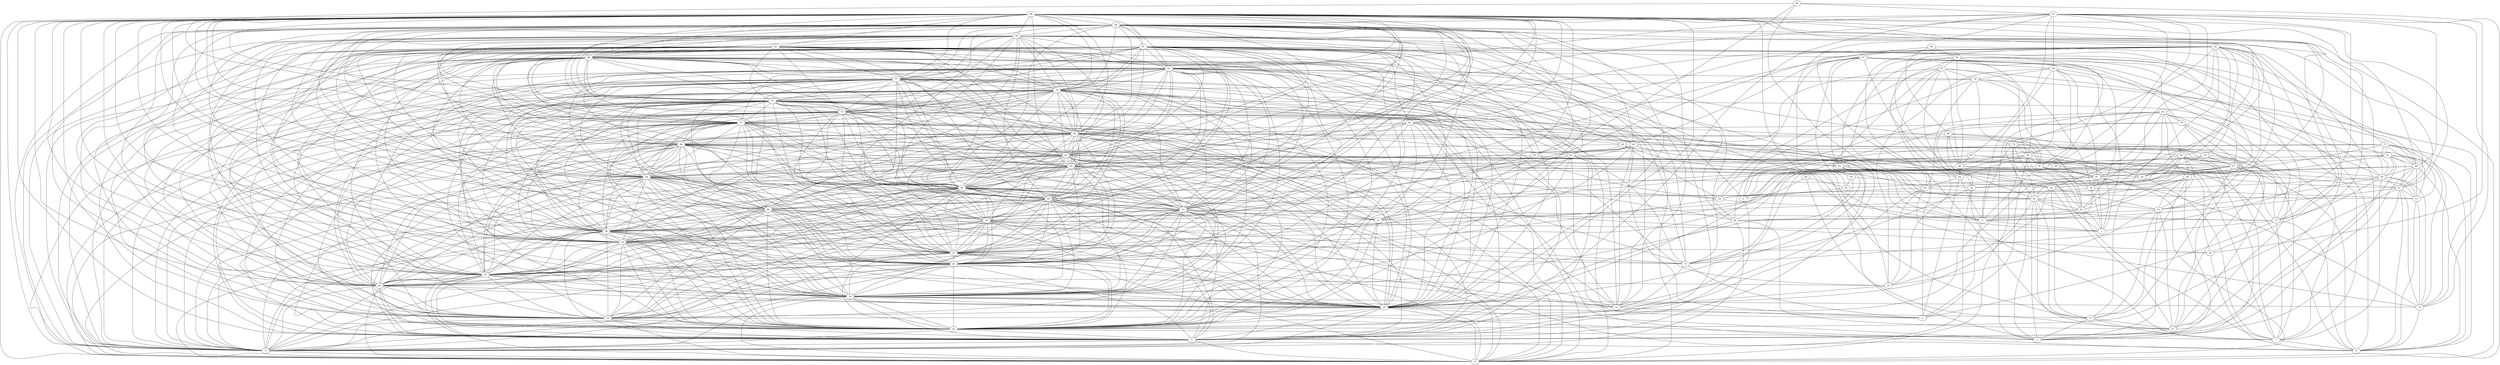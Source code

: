 digraph "sensornet-topology" {
label = "";
rankdir="BT";"0"->"4" [arrowhead = "both"] 
"0"->"5" [arrowhead = "both"] 
"0"->"16" [arrowhead = "both"] 
"0"->"18" [arrowhead = "both"] 
"0"->"20" [arrowhead = "both"] 
"0"->"23" [arrowhead = "both"] 
"0"->"25" [arrowhead = "both"] 
"0"->"26" [arrowhead = "both"] 
"0"->"34" [arrowhead = "both"] 
"0"->"41" [arrowhead = "both"] 
"0"->"44" [arrowhead = "both"] 
"0"->"46" [arrowhead = "both"] 
"0"->"47" [arrowhead = "both"] 
"0"->"54" [arrowhead = "both"] 
"0"->"55" [arrowhead = "both"] 
"0"->"66" [arrowhead = "both"] 
"0"->"68" [arrowhead = "both"] 
"0"->"70" [arrowhead = "both"] 
"0"->"72" [arrowhead = "both"] 
"0"->"73" [arrowhead = "both"] 
"0"->"75" [arrowhead = "both"] 
"0"->"76" [arrowhead = "both"] 
"0"->"84" [arrowhead = "both"] 
"0"->"91" [arrowhead = "both"] 
"0"->"94" [arrowhead = "both"] 
"0"->"96" [arrowhead = "both"] 
"0"->"97" [arrowhead = "both"] 
"1"->"8" [arrowhead = "both"] 
"1"->"22" [arrowhead = "both"] 
"1"->"30" [arrowhead = "both"] 
"1"->"39" [arrowhead = "both"] 
"1"->"47" [arrowhead = "both"] 
"1"->"58" [arrowhead = "both"] 
"1"->"66" [arrowhead = "both"] 
"1"->"72" [arrowhead = "both"] 
"1"->"80" [arrowhead = "both"] 
"1"->"97" [arrowhead = "both"] 
"2"->"8" [arrowhead = "both"] 
"2"->"13" [arrowhead = "both"] 
"2"->"14" [arrowhead = "both"] 
"2"->"37" [arrowhead = "both"] 
"2"->"45" [arrowhead = "both"] 
"2"->"58" [arrowhead = "both"] 
"2"->"63" [arrowhead = "both"] 
"2"->"64" [arrowhead = "both"] 
"2"->"95" [arrowhead = "both"] 
"3"->"15" [arrowhead = "both"] 
"3"->"17" [arrowhead = "both"] 
"3"->"18" [arrowhead = "both"] 
"3"->"20" [arrowhead = "both"] 
"3"->"32" [arrowhead = "both"] 
"3"->"42" [arrowhead = "both"] 
"3"->"65" [arrowhead = "both"] 
"3"->"67" [arrowhead = "both"] 
"3"->"82" [arrowhead = "both"] 
"3"->"85" [arrowhead = "both"] 
"3"->"88" [arrowhead = "both"] 
"3"->"92" [arrowhead = "both"] 
"4"->"5" [arrowhead = "both"] 
"4"->"12" [arrowhead = "both"] 
"4"->"16" [arrowhead = "both"] 
"4"->"18" [arrowhead = "both"] 
"4"->"20" [arrowhead = "both"] 
"4"->"23" [arrowhead = "both"] 
"4"->"24" [arrowhead = "both"] 
"4"->"25" [arrowhead = "both"] 
"4"->"26" [arrowhead = "both"] 
"4"->"27" [arrowhead = "both"] 
"4"->"28" [arrowhead = "both"] 
"4"->"34" [arrowhead = "both"] 
"4"->"38" [arrowhead = "both"] 
"4"->"39" [arrowhead = "both"] 
"4"->"40" [arrowhead = "both"] 
"4"->"41" [arrowhead = "both"] 
"4"->"44" [arrowhead = "both"] 
"4"->"46" [arrowhead = "both"] 
"4"->"55" [arrowhead = "both"] 
"4"->"62" [arrowhead = "both"] 
"4"->"66" [arrowhead = "both"] 
"4"->"68" [arrowhead = "both"] 
"4"->"70" [arrowhead = "both"] 
"4"->"73" [arrowhead = "both"] 
"4"->"75" [arrowhead = "both"] 
"4"->"76" [arrowhead = "both"] 
"4"->"77" [arrowhead = "both"] 
"4"->"84" [arrowhead = "both"] 
"4"->"88" [arrowhead = "both"] 
"4"->"89" [arrowhead = "both"] 
"4"->"90" [arrowhead = "both"] 
"4"->"91" [arrowhead = "both"] 
"4"->"94" [arrowhead = "both"] 
"4"->"96" [arrowhead = "both"] 
"5"->"9" [arrowhead = "both"] 
"5"->"12" [arrowhead = "both"] 
"5"->"16" [arrowhead = "both"] 
"5"->"18" [arrowhead = "both"] 
"5"->"20" [arrowhead = "both"] 
"5"->"21" [arrowhead = "both"] 
"5"->"23" [arrowhead = "both"] 
"5"->"25" [arrowhead = "both"] 
"5"->"26" [arrowhead = "both"] 
"5"->"34" [arrowhead = "both"] 
"5"->"38" [arrowhead = "both"] 
"5"->"41" [arrowhead = "both"] 
"5"->"44" [arrowhead = "both"] 
"5"->"46" [arrowhead = "both"] 
"5"->"54" [arrowhead = "both"] 
"5"->"60" [arrowhead = "both"] 
"5"->"62" [arrowhead = "both"] 
"5"->"66" [arrowhead = "both"] 
"5"->"68" [arrowhead = "both"] 
"5"->"70" [arrowhead = "both"] 
"5"->"73" [arrowhead = "both"] 
"5"->"75" [arrowhead = "both"] 
"5"->"76" [arrowhead = "both"] 
"5"->"84" [arrowhead = "both"] 
"5"->"88" [arrowhead = "both"] 
"5"->"91" [arrowhead = "both"] 
"5"->"93" [arrowhead = "both"] 
"5"->"94" [arrowhead = "both"] 
"5"->"96" [arrowhead = "both"] 
"6"->"7" [arrowhead = "both"] 
"6"->"10" [arrowhead = "both"] 
"6"->"11" [arrowhead = "both"] 
"6"->"21" [arrowhead = "both"] 
"6"->"33" [arrowhead = "both"] 
"6"->"37" [arrowhead = "both"] 
"6"->"44" [arrowhead = "both"] 
"6"->"57" [arrowhead = "both"] 
"6"->"60" [arrowhead = "both"] 
"6"->"61" [arrowhead = "both"] 
"6"->"71" [arrowhead = "both"] 
"6"->"75" [arrowhead = "both"] 
"6"->"83" [arrowhead = "both"] 
"6"->"87" [arrowhead = "both"] 
"7"->"12" [arrowhead = "both"] 
"7"->"17" [arrowhead = "both"] 
"7"->"22" [arrowhead = "both"] 
"7"->"24" [arrowhead = "both"] 
"7"->"36" [arrowhead = "both"] 
"7"->"37" [arrowhead = "both"] 
"7"->"56" [arrowhead = "both"] 
"7"->"62" [arrowhead = "both"] 
"7"->"67" [arrowhead = "both"] 
"7"->"72" [arrowhead = "both"] 
"7"->"74" [arrowhead = "both"] 
"7"->"87" [arrowhead = "both"] 
"8"->"21" [arrowhead = "both"] 
"8"->"22" [arrowhead = "both"] 
"8"->"30" [arrowhead = "both"] 
"8"->"45" [arrowhead = "both"] 
"8"->"51" [arrowhead = "both"] 
"8"->"52" [arrowhead = "both"] 
"8"->"55" [arrowhead = "both"] 
"8"->"72" [arrowhead = "both"] 
"8"->"80" [arrowhead = "both"] 
"8"->"81" [arrowhead = "both"] 
"8"->"89" [arrowhead = "both"] 
"9"->"35" [arrowhead = "both"] 
"9"->"49" [arrowhead = "both"] 
"9"->"78" [arrowhead = "both"] 
"9"->"79" [arrowhead = "both"] 
"9"->"84" [arrowhead = "both"] 
"9"->"85" [arrowhead = "both"] 
"10"->"11" [arrowhead = "both"] 
"10"->"20" [arrowhead = "both"] 
"10"->"21" [arrowhead = "both"] 
"10"->"43" [arrowhead = "both"] 
"10"->"47" [arrowhead = "both"] 
"10"->"56" [arrowhead = "both"] 
"10"->"61" [arrowhead = "both"] 
"10"->"71" [arrowhead = "both"] 
"10"->"79" [arrowhead = "both"] 
"10"->"97" [arrowhead = "both"] 
"11"->"21" [arrowhead = "both"] 
"11"->"30" [arrowhead = "both"] 
"11"->"43" [arrowhead = "both"] 
"11"->"56" [arrowhead = "both"] 
"11"->"60" [arrowhead = "both"] 
"11"->"62" [arrowhead = "both"] 
"11"->"64" [arrowhead = "both"] 
"11"->"71" [arrowhead = "both"] 
"12"->"16" [arrowhead = "both"] 
"12"->"18" [arrowhead = "both"] 
"12"->"20" [arrowhead = "both"] 
"12"->"21" [arrowhead = "both"] 
"12"->"23" [arrowhead = "both"] 
"12"->"25" [arrowhead = "both"] 
"12"->"26" [arrowhead = "both"] 
"12"->"27" [arrowhead = "both"] 
"12"->"31" [arrowhead = "both"] 
"12"->"34" [arrowhead = "both"] 
"12"->"38" [arrowhead = "both"] 
"12"->"39" [arrowhead = "both"] 
"12"->"40" [arrowhead = "both"] 
"12"->"41" [arrowhead = "both"] 
"12"->"44" [arrowhead = "both"] 
"12"->"46" [arrowhead = "both"] 
"12"->"47" [arrowhead = "both"] 
"12"->"54" [arrowhead = "both"] 
"12"->"55" [arrowhead = "both"] 
"12"->"57" [arrowhead = "both"] 
"12"->"66" [arrowhead = "both"] 
"12"->"68" [arrowhead = "both"] 
"12"->"70" [arrowhead = "both"] 
"12"->"73" [arrowhead = "both"] 
"12"->"75" [arrowhead = "both"] 
"12"->"76" [arrowhead = "both"] 
"12"->"77" [arrowhead = "both"] 
"12"->"81" [arrowhead = "both"] 
"12"->"84" [arrowhead = "both"] 
"12"->"88" [arrowhead = "both"] 
"12"->"89" [arrowhead = "both"] 
"12"->"90" [arrowhead = "both"] 
"12"->"91" [arrowhead = "both"] 
"12"->"94" [arrowhead = "both"] 
"12"->"96" [arrowhead = "both"] 
"12"->"97" [arrowhead = "both"] 
"13"->"14" [arrowhead = "both"] 
"13"->"19" [arrowhead = "both"] 
"13"->"20" [arrowhead = "both"] 
"13"->"27" [arrowhead = "both"] 
"13"->"39" [arrowhead = "both"] 
"13"->"40" [arrowhead = "both"] 
"13"->"52" [arrowhead = "both"] 
"13"->"64" [arrowhead = "both"] 
"13"->"70" [arrowhead = "both"] 
"13"->"75" [arrowhead = "both"] 
"13"->"77" [arrowhead = "both"] 
"13"->"89" [arrowhead = "both"] 
"13"->"90" [arrowhead = "both"] 
"14"->"24" [arrowhead = "both"] 
"14"->"27" [arrowhead = "both"] 
"14"->"37" [arrowhead = "both"] 
"14"->"39" [arrowhead = "both"] 
"14"->"40" [arrowhead = "both"] 
"14"->"52" [arrowhead = "both"] 
"14"->"63" [arrowhead = "both"] 
"14"->"68" [arrowhead = "both"] 
"14"->"77" [arrowhead = "both"] 
"14"->"87" [arrowhead = "both"] 
"14"->"89" [arrowhead = "both"] 
"14"->"90" [arrowhead = "both"] 
"15"->"17" [arrowhead = "both"] 
"15"->"28" [arrowhead = "both"] 
"15"->"32" [arrowhead = "both"] 
"15"->"42" [arrowhead = "both"] 
"15"->"50" [arrowhead = "both"] 
"15"->"53" [arrowhead = "both"] 
"15"->"61" [arrowhead = "both"] 
"15"->"67" [arrowhead = "both"] 
"15"->"74" [arrowhead = "both"] 
"15"->"78" [arrowhead = "both"] 
"15"->"82" [arrowhead = "both"] 
"15"->"92" [arrowhead = "both"] 
"16"->"18" [arrowhead = "both"] 
"16"->"20" [arrowhead = "both"] 
"16"->"23" [arrowhead = "both"] 
"16"->"25" [arrowhead = "both"] 
"16"->"26" [arrowhead = "both"] 
"16"->"34" [arrowhead = "both"] 
"16"->"38" [arrowhead = "both"] 
"16"->"40" [arrowhead = "both"] 
"16"->"41" [arrowhead = "both"] 
"16"->"43" [arrowhead = "both"] 
"16"->"44" [arrowhead = "both"] 
"16"->"46" [arrowhead = "both"] 
"16"->"54" [arrowhead = "both"] 
"16"->"55" [arrowhead = "both"] 
"16"->"62" [arrowhead = "both"] 
"16"->"68" [arrowhead = "both"] 
"16"->"70" [arrowhead = "both"] 
"16"->"73" [arrowhead = "both"] 
"16"->"75" [arrowhead = "both"] 
"16"->"76" [arrowhead = "both"] 
"16"->"84" [arrowhead = "both"] 
"16"->"88" [arrowhead = "both"] 
"16"->"91" [arrowhead = "both"] 
"16"->"94" [arrowhead = "both"] 
"16"->"96" [arrowhead = "both"] 
"17"->"18" [arrowhead = "both"] 
"17"->"32" [arrowhead = "both"] 
"17"->"42" [arrowhead = "both"] 
"17"->"53" [arrowhead = "both"] 
"17"->"57" [arrowhead = "both"] 
"17"->"65" [arrowhead = "both"] 
"17"->"66" [arrowhead = "both"] 
"17"->"82" [arrowhead = "both"] 
"17"->"92" [arrowhead = "both"] 
"18"->"20" [arrowhead = "both"] 
"18"->"23" [arrowhead = "both"] 
"18"->"25" [arrowhead = "both"] 
"18"->"26" [arrowhead = "both"] 
"18"->"27" [arrowhead = "both"] 
"18"->"28" [arrowhead = "both"] 
"18"->"31" [arrowhead = "both"] 
"18"->"34" [arrowhead = "both"] 
"18"->"38" [arrowhead = "both"] 
"18"->"39" [arrowhead = "both"] 
"18"->"40" [arrowhead = "both"] 
"18"->"41" [arrowhead = "both"] 
"18"->"44" [arrowhead = "both"] 
"18"->"46" [arrowhead = "both"] 
"18"->"48" [arrowhead = "both"] 
"18"->"53" [arrowhead = "both"] 
"18"->"54" [arrowhead = "both"] 
"18"->"55" [arrowhead = "both"] 
"18"->"62" [arrowhead = "both"] 
"18"->"66" [arrowhead = "both"] 
"18"->"67" [arrowhead = "both"] 
"18"->"70" [arrowhead = "both"] 
"18"->"73" [arrowhead = "both"] 
"18"->"75" [arrowhead = "both"] 
"18"->"76" [arrowhead = "both"] 
"18"->"77" [arrowhead = "both"] 
"18"->"81" [arrowhead = "both"] 
"18"->"84" [arrowhead = "both"] 
"18"->"88" [arrowhead = "both"] 
"18"->"89" [arrowhead = "both"] 
"18"->"90" [arrowhead = "both"] 
"18"->"91" [arrowhead = "both"] 
"18"->"94" [arrowhead = "both"] 
"18"->"96" [arrowhead = "both"] 
"19"->"25" [arrowhead = "both"] 
"19"->"32" [arrowhead = "both"] 
"19"->"42" [arrowhead = "both"] 
"19"->"43" [arrowhead = "both"] 
"19"->"63" [arrowhead = "both"] 
"19"->"80" [arrowhead = "both"] 
"19"->"93" [arrowhead = "both"] 
"19"->"96" [arrowhead = "both"] 
"20"->"23" [arrowhead = "both"] 
"20"->"25" [arrowhead = "both"] 
"20"->"26" [arrowhead = "both"] 
"20"->"27" [arrowhead = "both"] 
"20"->"34" [arrowhead = "both"] 
"20"->"38" [arrowhead = "both"] 
"20"->"39" [arrowhead = "both"] 
"20"->"40" [arrowhead = "both"] 
"20"->"41" [arrowhead = "both"] 
"20"->"44" [arrowhead = "both"] 
"20"->"46" [arrowhead = "both"] 
"20"->"54" [arrowhead = "both"] 
"20"->"55" [arrowhead = "both"] 
"20"->"59" [arrowhead = "both"] 
"20"->"62" [arrowhead = "both"] 
"20"->"63" [arrowhead = "both"] 
"20"->"66" [arrowhead = "both"] 
"20"->"68" [arrowhead = "both"] 
"20"->"73" [arrowhead = "both"] 
"20"->"75" [arrowhead = "both"] 
"20"->"76" [arrowhead = "both"] 
"20"->"77" [arrowhead = "both"] 
"20"->"84" [arrowhead = "both"] 
"20"->"88" [arrowhead = "both"] 
"20"->"89" [arrowhead = "both"] 
"20"->"90" [arrowhead = "both"] 
"20"->"91" [arrowhead = "both"] 
"20"->"94" [arrowhead = "both"] 
"20"->"96" [arrowhead = "both"] 
"21"->"48" [arrowhead = "both"] 
"21"->"55" [arrowhead = "both"] 
"21"->"56" [arrowhead = "both"] 
"21"->"60" [arrowhead = "both"] 
"21"->"61" [arrowhead = "both"] 
"21"->"89" [arrowhead = "both"] 
"21"->"90" [arrowhead = "both"] 
"21"->"96" [arrowhead = "both"] 
"22"->"29" [arrowhead = "both"] 
"22"->"42" [arrowhead = "both"] 
"22"->"51" [arrowhead = "both"] 
"22"->"57" [arrowhead = "both"] 
"22"->"58" [arrowhead = "both"] 
"22"->"73" [arrowhead = "both"] 
"22"->"79" [arrowhead = "both"] 
"22"->"92" [arrowhead = "both"] 
"22"->"95" [arrowhead = "both"] 
"23"->"25" [arrowhead = "both"] 
"23"->"26" [arrowhead = "both"] 
"23"->"27" [arrowhead = "both"] 
"23"->"34" [arrowhead = "both"] 
"23"->"38" [arrowhead = "both"] 
"23"->"39" [arrowhead = "both"] 
"23"->"41" [arrowhead = "both"] 
"23"->"44" [arrowhead = "both"] 
"23"->"46" [arrowhead = "both"] 
"23"->"54" [arrowhead = "both"] 
"23"->"55" [arrowhead = "both"] 
"23"->"62" [arrowhead = "both"] 
"23"->"66" [arrowhead = "both"] 
"23"->"68" [arrowhead = "both"] 
"23"->"70" [arrowhead = "both"] 
"23"->"75" [arrowhead = "both"] 
"23"->"76" [arrowhead = "both"] 
"23"->"77" [arrowhead = "both"] 
"23"->"84" [arrowhead = "both"] 
"23"->"88" [arrowhead = "both"] 
"23"->"89" [arrowhead = "both"] 
"23"->"91" [arrowhead = "both"] 
"23"->"94" [arrowhead = "both"] 
"23"->"96" [arrowhead = "both"] 
"24"->"36" [arrowhead = "both"] 
"24"->"54" [arrowhead = "both"] 
"24"->"57" [arrowhead = "both"] 
"24"->"82" [arrowhead = "both"] 
"24"->"86" [arrowhead = "both"] 
"25"->"26" [arrowhead = "both"] 
"25"->"27" [arrowhead = "both"] 
"25"->"34" [arrowhead = "both"] 
"25"->"38" [arrowhead = "both"] 
"25"->"39" [arrowhead = "both"] 
"25"->"40" [arrowhead = "both"] 
"25"->"41" [arrowhead = "both"] 
"25"->"44" [arrowhead = "both"] 
"25"->"46" [arrowhead = "both"] 
"25"->"54" [arrowhead = "both"] 
"25"->"55" [arrowhead = "both"] 
"25"->"62" [arrowhead = "both"] 
"25"->"66" [arrowhead = "both"] 
"25"->"68" [arrowhead = "both"] 
"25"->"69" [arrowhead = "both"] 
"25"->"70" [arrowhead = "both"] 
"25"->"73" [arrowhead = "both"] 
"25"->"76" [arrowhead = "both"] 
"25"->"77" [arrowhead = "both"] 
"25"->"84" [arrowhead = "both"] 
"25"->"88" [arrowhead = "both"] 
"25"->"89" [arrowhead = "both"] 
"25"->"90" [arrowhead = "both"] 
"25"->"91" [arrowhead = "both"] 
"25"->"94" [arrowhead = "both"] 
"25"->"96" [arrowhead = "both"] 
"26"->"27" [arrowhead = "both"] 
"26"->"29" [arrowhead = "both"] 
"26"->"34" [arrowhead = "both"] 
"26"->"38" [arrowhead = "both"] 
"26"->"39" [arrowhead = "both"] 
"26"->"40" [arrowhead = "both"] 
"26"->"41" [arrowhead = "both"] 
"26"->"44" [arrowhead = "both"] 
"26"->"46" [arrowhead = "both"] 
"26"->"54" [arrowhead = "both"] 
"26"->"55" [arrowhead = "both"] 
"26"->"62" [arrowhead = "both"] 
"26"->"66" [arrowhead = "both"] 
"26"->"68" [arrowhead = "both"] 
"26"->"70" [arrowhead = "both"] 
"26"->"73" [arrowhead = "both"] 
"26"->"75" [arrowhead = "both"] 
"26"->"77" [arrowhead = "both"] 
"26"->"84" [arrowhead = "both"] 
"26"->"88" [arrowhead = "both"] 
"26"->"89" [arrowhead = "both"] 
"26"->"90" [arrowhead = "both"] 
"26"->"91" [arrowhead = "both"] 
"26"->"94" [arrowhead = "both"] 
"26"->"96" [arrowhead = "both"] 
"27"->"34" [arrowhead = "both"] 
"27"->"38" [arrowhead = "both"] 
"27"->"39" [arrowhead = "both"] 
"27"->"40" [arrowhead = "both"] 
"27"->"41" [arrowhead = "both"] 
"27"->"44" [arrowhead = "both"] 
"27"->"46" [arrowhead = "both"] 
"27"->"54" [arrowhead = "both"] 
"27"->"61" [arrowhead = "both"] 
"27"->"62" [arrowhead = "both"] 
"27"->"63" [arrowhead = "both"] 
"27"->"64" [arrowhead = "both"] 
"27"->"68" [arrowhead = "both"] 
"27"->"70" [arrowhead = "both"] 
"27"->"73" [arrowhead = "both"] 
"27"->"75" [arrowhead = "both"] 
"27"->"76" [arrowhead = "both"] 
"27"->"84" [arrowhead = "both"] 
"27"->"88" [arrowhead = "both"] 
"27"->"89" [arrowhead = "both"] 
"27"->"90" [arrowhead = "both"] 
"27"->"91" [arrowhead = "both"] 
"27"->"94" [arrowhead = "both"] 
"27"->"96" [arrowhead = "both"] 
"28"->"32" [arrowhead = "both"] 
"28"->"58" [arrowhead = "both"] 
"28"->"65" [arrowhead = "both"] 
"28"->"68" [arrowhead = "both"] 
"28"->"82" [arrowhead = "both"] 
"28"->"87" [arrowhead = "both"] 
"28"->"91" [arrowhead = "both"] 
"29"->"30" [arrowhead = "both"] 
"29"->"43" [arrowhead = "both"] 
"29"->"66" [arrowhead = "both"] 
"29"->"69" [arrowhead = "both"] 
"29"->"72" [arrowhead = "both"] 
"29"->"76" [arrowhead = "both"] 
"29"->"93" [arrowhead = "both"] 
"30"->"47" [arrowhead = "both"] 
"30"->"51" [arrowhead = "both"] 
"30"->"58" [arrowhead = "both"] 
"30"->"61" [arrowhead = "both"] 
"30"->"79" [arrowhead = "both"] 
"30"->"97" [arrowhead = "both"] 
"31"->"41" [arrowhead = "both"] 
"31"->"42" [arrowhead = "both"] 
"31"->"46" [arrowhead = "both"] 
"31"->"62" [arrowhead = "both"] 
"31"->"68" [arrowhead = "both"] 
"31"->"70" [arrowhead = "both"] 
"31"->"83" [arrowhead = "both"] 
"31"->"91" [arrowhead = "both"] 
"31"->"92" [arrowhead = "both"] 
"31"->"96" [arrowhead = "both"] 
"32"->"42" [arrowhead = "both"] 
"32"->"53" [arrowhead = "both"] 
"32"->"56" [arrowhead = "both"] 
"32"->"65" [arrowhead = "both"] 
"32"->"67" [arrowhead = "both"] 
"32"->"78" [arrowhead = "both"] 
"32"->"92" [arrowhead = "both"] 
"33"->"34" [arrowhead = "both"] 
"33"->"46" [arrowhead = "both"] 
"33"->"49" [arrowhead = "both"] 
"33"->"96" [arrowhead = "both"] 
"33"->"99" [arrowhead = "both"] 
"34"->"38" [arrowhead = "both"] 
"34"->"40" [arrowhead = "both"] 
"34"->"41" [arrowhead = "both"] 
"34"->"44" [arrowhead = "both"] 
"34"->"46" [arrowhead = "both"] 
"34"->"49" [arrowhead = "both"] 
"34"->"54" [arrowhead = "both"] 
"34"->"55" [arrowhead = "both"] 
"34"->"62" [arrowhead = "both"] 
"34"->"66" [arrowhead = "both"] 
"34"->"68" [arrowhead = "both"] 
"34"->"70" [arrowhead = "both"] 
"34"->"73" [arrowhead = "both"] 
"34"->"75" [arrowhead = "both"] 
"34"->"76" [arrowhead = "both"] 
"34"->"77" [arrowhead = "both"] 
"34"->"83" [arrowhead = "both"] 
"34"->"88" [arrowhead = "both"] 
"34"->"90" [arrowhead = "both"] 
"34"->"91" [arrowhead = "both"] 
"34"->"94" [arrowhead = "both"] 
"34"->"96" [arrowhead = "both"] 
"35"->"47" [arrowhead = "both"] 
"35"->"50" [arrowhead = "both"] 
"35"->"59" [arrowhead = "both"] 
"35"->"97" [arrowhead = "both"] 
"36"->"48" [arrowhead = "both"] 
"36"->"57" [arrowhead = "both"] 
"36"->"69" [arrowhead = "both"] 
"36"->"74" [arrowhead = "both"] 
"36"->"90" [arrowhead = "both"] 
"37"->"41" [arrowhead = "both"] 
"37"->"42" [arrowhead = "both"] 
"37"->"56" [arrowhead = "both"] 
"37"->"57" [arrowhead = "both"] 
"37"->"64" [arrowhead = "both"] 
"37"->"82" [arrowhead = "both"] 
"37"->"91" [arrowhead = "both"] 
"37"->"92" [arrowhead = "both"] 
"37"->"94" [arrowhead = "both"] 
"38"->"39" [arrowhead = "both"] 
"38"->"40" [arrowhead = "both"] 
"38"->"41" [arrowhead = "both"] 
"38"->"44" [arrowhead = "both"] 
"38"->"46" [arrowhead = "both"] 
"38"->"50" [arrowhead = "both"] 
"38"->"54" [arrowhead = "both"] 
"38"->"55" [arrowhead = "both"] 
"38"->"61" [arrowhead = "both"] 
"38"->"62" [arrowhead = "both"] 
"38"->"66" [arrowhead = "both"] 
"38"->"68" [arrowhead = "both"] 
"38"->"70" [arrowhead = "both"] 
"38"->"73" [arrowhead = "both"] 
"38"->"75" [arrowhead = "both"] 
"38"->"76" [arrowhead = "both"] 
"38"->"77" [arrowhead = "both"] 
"38"->"84" [arrowhead = "both"] 
"38"->"89" [arrowhead = "both"] 
"38"->"90" [arrowhead = "both"] 
"38"->"91" [arrowhead = "both"] 
"38"->"94" [arrowhead = "both"] 
"38"->"96" [arrowhead = "both"] 
"39"->"40" [arrowhead = "both"] 
"39"->"46" [arrowhead = "both"] 
"39"->"51" [arrowhead = "both"] 
"39"->"54" [arrowhead = "both"] 
"39"->"62" [arrowhead = "both"] 
"39"->"63" [arrowhead = "both"] 
"39"->"64" [arrowhead = "both"] 
"39"->"68" [arrowhead = "both"] 
"39"->"70" [arrowhead = "both"] 
"39"->"73" [arrowhead = "both"] 
"39"->"75" [arrowhead = "both"] 
"39"->"76" [arrowhead = "both"] 
"39"->"77" [arrowhead = "both"] 
"39"->"88" [arrowhead = "both"] 
"39"->"90" [arrowhead = "both"] 
"39"->"96" [arrowhead = "both"] 
"40"->"44" [arrowhead = "both"] 
"40"->"46" [arrowhead = "both"] 
"40"->"54" [arrowhead = "both"] 
"40"->"62" [arrowhead = "both"] 
"40"->"63" [arrowhead = "both"] 
"40"->"64" [arrowhead = "both"] 
"40"->"66" [arrowhead = "both"] 
"40"->"68" [arrowhead = "both"] 
"40"->"70" [arrowhead = "both"] 
"40"->"75" [arrowhead = "both"] 
"40"->"76" [arrowhead = "both"] 
"40"->"77" [arrowhead = "both"] 
"40"->"84" [arrowhead = "both"] 
"40"->"88" [arrowhead = "both"] 
"40"->"89" [arrowhead = "both"] 
"40"->"94" [arrowhead = "both"] 
"40"->"96" [arrowhead = "both"] 
"41"->"44" [arrowhead = "both"] 
"41"->"46" [arrowhead = "both"] 
"41"->"54" [arrowhead = "both"] 
"41"->"55" [arrowhead = "both"] 
"41"->"62" [arrowhead = "both"] 
"41"->"66" [arrowhead = "both"] 
"41"->"68" [arrowhead = "both"] 
"41"->"70" [arrowhead = "both"] 
"41"->"73" [arrowhead = "both"] 
"41"->"75" [arrowhead = "both"] 
"41"->"76" [arrowhead = "both"] 
"41"->"77" [arrowhead = "both"] 
"41"->"81" [arrowhead = "both"] 
"41"->"84" [arrowhead = "both"] 
"41"->"87" [arrowhead = "both"] 
"41"->"88" [arrowhead = "both"] 
"41"->"94" [arrowhead = "both"] 
"41"->"96" [arrowhead = "both"] 
"42"->"46" [arrowhead = "both"] 
"42"->"53" [arrowhead = "both"] 
"42"->"65" [arrowhead = "both"] 
"42"->"67" [arrowhead = "both"] 
"42"->"72" [arrowhead = "both"] 
"42"->"75" [arrowhead = "both"] 
"42"->"81" [arrowhead = "both"] 
"42"->"82" [arrowhead = "both"] 
"42"->"87" [arrowhead = "both"] 
"43"->"45" [arrowhead = "both"] 
"43"->"60" [arrowhead = "both"] 
"43"->"69" [arrowhead = "both"] 
"43"->"79" [arrowhead = "both"] 
"43"->"95" [arrowhead = "both"] 
"43"->"99" [arrowhead = "both"] 
"44"->"46" [arrowhead = "both"] 
"44"->"54" [arrowhead = "both"] 
"44"->"55" [arrowhead = "both"] 
"44"->"56" [arrowhead = "both"] 
"44"->"62" [arrowhead = "both"] 
"44"->"64" [arrowhead = "both"] 
"44"->"66" [arrowhead = "both"] 
"44"->"68" [arrowhead = "both"] 
"44"->"70" [arrowhead = "both"] 
"44"->"73" [arrowhead = "both"] 
"44"->"75" [arrowhead = "both"] 
"44"->"76" [arrowhead = "both"] 
"44"->"77" [arrowhead = "both"] 
"44"->"84" [arrowhead = "both"] 
"44"->"88" [arrowhead = "both"] 
"44"->"90" [arrowhead = "both"] 
"44"->"91" [arrowhead = "both"] 
"44"->"96" [arrowhead = "both"] 
"45"->"48" [arrowhead = "both"] 
"45"->"52" [arrowhead = "both"] 
"45"->"58" [arrowhead = "both"] 
"45"->"93" [arrowhead = "both"] 
"45"->"98" [arrowhead = "both"] 
"46"->"54" [arrowhead = "both"] 
"46"->"55" [arrowhead = "both"] 
"46"->"62" [arrowhead = "both"] 
"46"->"66" [arrowhead = "both"] 
"46"->"68" [arrowhead = "both"] 
"46"->"70" [arrowhead = "both"] 
"46"->"73" [arrowhead = "both"] 
"46"->"75" [arrowhead = "both"] 
"46"->"76" [arrowhead = "both"] 
"46"->"77" [arrowhead = "both"] 
"46"->"81" [arrowhead = "both"] 
"46"->"84" [arrowhead = "both"] 
"46"->"88" [arrowhead = "both"] 
"46"->"89" [arrowhead = "both"] 
"46"->"90" [arrowhead = "both"] 
"46"->"91" [arrowhead = "both"] 
"46"->"92" [arrowhead = "both"] 
"46"->"94" [arrowhead = "both"] 
"47"->"49" [arrowhead = "both"] 
"47"->"51" [arrowhead = "both"] 
"47"->"60" [arrowhead = "both"] 
"47"->"62" [arrowhead = "both"] 
"47"->"71" [arrowhead = "both"] 
"47"->"80" [arrowhead = "both"] 
"47"->"85" [arrowhead = "both"] 
"47"->"96" [arrowhead = "both"] 
"48"->"71" [arrowhead = "both"] 
"48"->"85" [arrowhead = "both"] 
"48"->"86" [arrowhead = "both"] 
"48"->"93" [arrowhead = "both"] 
"48"->"95" [arrowhead = "both"] 
"49"->"83" [arrowhead = "both"] 
"49"->"97" [arrowhead = "both"] 
"51"->"58" [arrowhead = "both"] 
"51"->"72" [arrowhead = "both"] 
"51"->"73" [arrowhead = "both"] 
"51"->"80" [arrowhead = "both"] 
"51"->"84" [arrowhead = "both"] 
"51"->"89" [arrowhead = "both"] 
"51"->"97" [arrowhead = "both"] 
"52"->"58" [arrowhead = "both"] 
"52"->"63" [arrowhead = "both"] 
"52"->"64" [arrowhead = "both"] 
"52"->"87" [arrowhead = "both"] 
"52"->"95" [arrowhead = "both"] 
"53"->"59" [arrowhead = "both"] 
"53"->"65" [arrowhead = "both"] 
"53"->"67" [arrowhead = "both"] 
"53"->"68" [arrowhead = "both"] 
"53"->"82" [arrowhead = "both"] 
"53"->"92" [arrowhead = "both"] 
"54"->"55" [arrowhead = "both"] 
"54"->"62" [arrowhead = "both"] 
"54"->"66" [arrowhead = "both"] 
"54"->"68" [arrowhead = "both"] 
"54"->"70" [arrowhead = "both"] 
"54"->"73" [arrowhead = "both"] 
"54"->"74" [arrowhead = "both"] 
"54"->"75" [arrowhead = "both"] 
"54"->"76" [arrowhead = "both"] 
"54"->"77" [arrowhead = "both"] 
"54"->"83" [arrowhead = "both"] 
"54"->"84" [arrowhead = "both"] 
"54"->"88" [arrowhead = "both"] 
"54"->"89" [arrowhead = "both"] 
"54"->"90" [arrowhead = "both"] 
"54"->"91" [arrowhead = "both"] 
"54"->"94" [arrowhead = "both"] 
"54"->"96" [arrowhead = "both"] 
"55"->"62" [arrowhead = "both"] 
"55"->"66" [arrowhead = "both"] 
"55"->"68" [arrowhead = "both"] 
"55"->"70" [arrowhead = "both"] 
"55"->"71" [arrowhead = "both"] 
"55"->"73" [arrowhead = "both"] 
"55"->"75" [arrowhead = "both"] 
"55"->"76" [arrowhead = "both"] 
"55"->"84" [arrowhead = "both"] 
"55"->"88" [arrowhead = "both"] 
"55"->"91" [arrowhead = "both"] 
"55"->"94" [arrowhead = "both"] 
"55"->"96" [arrowhead = "both"] 
"56"->"57" [arrowhead = "both"] 
"56"->"60" [arrowhead = "both"] 
"56"->"61" [arrowhead = "both"] 
"56"->"71" [arrowhead = "both"] 
"56"->"75" [arrowhead = "both"] 
"56"->"87" [arrowhead = "both"] 
"56"->"94" [arrowhead = "both"] 
"57"->"62" [arrowhead = "both"] 
"57"->"67" [arrowhead = "both"] 
"57"->"72" [arrowhead = "both"] 
"57"->"74" [arrowhead = "both"] 
"57"->"86" [arrowhead = "both"] 
"57"->"87" [arrowhead = "both"] 
"57"->"95" [arrowhead = "both"] 
"58"->"72" [arrowhead = "both"] 
"58"->"80" [arrowhead = "both"] 
"58"->"93" [arrowhead = "both"] 
"58"->"95" [arrowhead = "both"] 
"59"->"85" [arrowhead = "both"] 
"60"->"61" [arrowhead = "both"] 
"60"->"71" [arrowhead = "both"] 
"60"->"93" [arrowhead = "both"] 
"60"->"95" [arrowhead = "both"] 
"60"->"96" [arrowhead = "both"] 
"60"->"97" [arrowhead = "both"] 
"61"->"71" [arrowhead = "both"] 
"61"->"80" [arrowhead = "both"] 
"62"->"66" [arrowhead = "both"] 
"62"->"68" [arrowhead = "both"] 
"62"->"70" [arrowhead = "both"] 
"62"->"73" [arrowhead = "both"] 
"62"->"75" [arrowhead = "both"] 
"62"->"76" [arrowhead = "both"] 
"62"->"77" [arrowhead = "both"] 
"62"->"81" [arrowhead = "both"] 
"62"->"84" [arrowhead = "both"] 
"62"->"88" [arrowhead = "both"] 
"62"->"89" [arrowhead = "both"] 
"62"->"90" [arrowhead = "both"] 
"62"->"91" [arrowhead = "both"] 
"62"->"94" [arrowhead = "both"] 
"62"->"96" [arrowhead = "both"] 
"62"->"97" [arrowhead = "both"] 
"63"->"64" [arrowhead = "both"] 
"63"->"69" [arrowhead = "both"] 
"63"->"70" [arrowhead = "both"] 
"63"->"77" [arrowhead = "both"] 
"63"->"89" [arrowhead = "both"] 
"63"->"90" [arrowhead = "both"] 
"64"->"77" [arrowhead = "both"] 
"64"->"87" [arrowhead = "both"] 
"64"->"89" [arrowhead = "both"] 
"64"->"90" [arrowhead = "both"] 
"64"->"94" [arrowhead = "both"] 
"65"->"67" [arrowhead = "both"] 
"65"->"78" [arrowhead = "both"] 
"65"->"82" [arrowhead = "both"] 
"65"->"92" [arrowhead = "both"] 
"65"->"96" [arrowhead = "both"] 
"66"->"68" [arrowhead = "both"] 
"66"->"70" [arrowhead = "both"] 
"66"->"73" [arrowhead = "both"] 
"66"->"75" [arrowhead = "both"] 
"66"->"76" [arrowhead = "both"] 
"66"->"84" [arrowhead = "both"] 
"66"->"86" [arrowhead = "both"] 
"66"->"88" [arrowhead = "both"] 
"66"->"90" [arrowhead = "both"] 
"66"->"91" [arrowhead = "both"] 
"66"->"94" [arrowhead = "both"] 
"66"->"96" [arrowhead = "both"] 
"67"->"68" [arrowhead = "both"] 
"67"->"82" [arrowhead = "both"] 
"67"->"92" [arrowhead = "both"] 
"68"->"70" [arrowhead = "both"] 
"68"->"73" [arrowhead = "both"] 
"68"->"75" [arrowhead = "both"] 
"68"->"76" [arrowhead = "both"] 
"68"->"77" [arrowhead = "both"] 
"68"->"78" [arrowhead = "both"] 
"68"->"81" [arrowhead = "both"] 
"68"->"84" [arrowhead = "both"] 
"68"->"88" [arrowhead = "both"] 
"68"->"89" [arrowhead = "both"] 
"68"->"90" [arrowhead = "both"] 
"68"->"91" [arrowhead = "both"] 
"68"->"94" [arrowhead = "both"] 
"68"->"96" [arrowhead = "both"] 
"69"->"75" [arrowhead = "both"] 
"69"->"88" [arrowhead = "both"] 
"69"->"93" [arrowhead = "both"] 
"70"->"73" [arrowhead = "both"] 
"70"->"75" [arrowhead = "both"] 
"70"->"76" [arrowhead = "both"] 
"70"->"77" [arrowhead = "both"] 
"70"->"84" [arrowhead = "both"] 
"70"->"88" [arrowhead = "both"] 
"70"->"89" [arrowhead = "both"] 
"70"->"90" [arrowhead = "both"] 
"70"->"91" [arrowhead = "both"] 
"70"->"94" [arrowhead = "both"] 
"70"->"96" [arrowhead = "both"] 
"71"->"98" [arrowhead = "both"] 
"72"->"79" [arrowhead = "both"] 
"72"->"92" [arrowhead = "both"] 
"73"->"75" [arrowhead = "both"] 
"73"->"76" [arrowhead = "both"] 
"73"->"77" [arrowhead = "both"] 
"73"->"84" [arrowhead = "both"] 
"73"->"88" [arrowhead = "both"] 
"73"->"89" [arrowhead = "both"] 
"73"->"91" [arrowhead = "both"] 
"73"->"94" [arrowhead = "both"] 
"73"->"96" [arrowhead = "both"] 
"73"->"99" [arrowhead = "both"] 
"74"->"86" [arrowhead = "both"] 
"74"->"92" [arrowhead = "both"] 
"75"->"76" [arrowhead = "both"] 
"75"->"77" [arrowhead = "both"] 
"75"->"84" [arrowhead = "both"] 
"75"->"88" [arrowhead = "both"] 
"75"->"89" [arrowhead = "both"] 
"75"->"90" [arrowhead = "both"] 
"75"->"91" [arrowhead = "both"] 
"75"->"94" [arrowhead = "both"] 
"75"->"96" [arrowhead = "both"] 
"76"->"77" [arrowhead = "both"] 
"76"->"79" [arrowhead = "both"] 
"76"->"84" [arrowhead = "both"] 
"76"->"88" [arrowhead = "both"] 
"76"->"89" [arrowhead = "both"] 
"76"->"90" [arrowhead = "both"] 
"76"->"91" [arrowhead = "both"] 
"76"->"94" [arrowhead = "both"] 
"76"->"96" [arrowhead = "both"] 
"77"->"84" [arrowhead = "both"] 
"77"->"88" [arrowhead = "both"] 
"77"->"89" [arrowhead = "both"] 
"77"->"90" [arrowhead = "both"] 
"77"->"91" [arrowhead = "both"] 
"77"->"94" [arrowhead = "both"] 
"77"->"96" [arrowhead = "both"] 
"78"->"82" [arrowhead = "both"] 
"78"->"95" [arrowhead = "both"] 
"79"->"80" [arrowhead = "both"] 
"79"->"84" [arrowhead = "both"] 
"79"->"93" [arrowhead = "both"] 
"80"->"87" [arrowhead = "both"] 
"80"->"97" [arrowhead = "both"] 
"81"->"91" [arrowhead = "both"] 
"81"->"92" [arrowhead = "both"] 
"81"->"96" [arrowhead = "both"] 
"82"->"92" [arrowhead = "both"] 
"83"->"84" [arrowhead = "both"] 
"83"->"94" [arrowhead = "both"] 
"83"->"99" [arrowhead = "both"] 
"84"->"88" [arrowhead = "both"] 
"84"->"90" [arrowhead = "both"] 
"84"->"91" [arrowhead = "both"] 
"84"->"94" [arrowhead = "both"] 
"84"->"96" [arrowhead = "both"] 
"84"->"97" [arrowhead = "both"] 
"85"->"97" [arrowhead = "both"] 
"86"->"98" [arrowhead = "both"] 
"87"->"91" [arrowhead = "both"] 
"87"->"92" [arrowhead = "both"] 
"88"->"89" [arrowhead = "both"] 
"88"->"90" [arrowhead = "both"] 
"88"->"91" [arrowhead = "both"] 
"88"->"94" [arrowhead = "both"] 
"88"->"96" [arrowhead = "both"] 
"89"->"90" [arrowhead = "both"] 
"89"->"96" [arrowhead = "both"] 
"90"->"94" [arrowhead = "both"] 
"90"->"96" [arrowhead = "both"] 
"91"->"94" [arrowhead = "both"] 
"91"->"96" [arrowhead = "both"] 
"92"->"96" [arrowhead = "both"] 
"93"->"95" [arrowhead = "both"] 
"94"->"96" [arrowhead = "both"] 
"94"->"97" [arrowhead = "both"] 
"95"->"98" [arrowhead = "both"] 
"97"->"99" [arrowhead = "both"] 
}